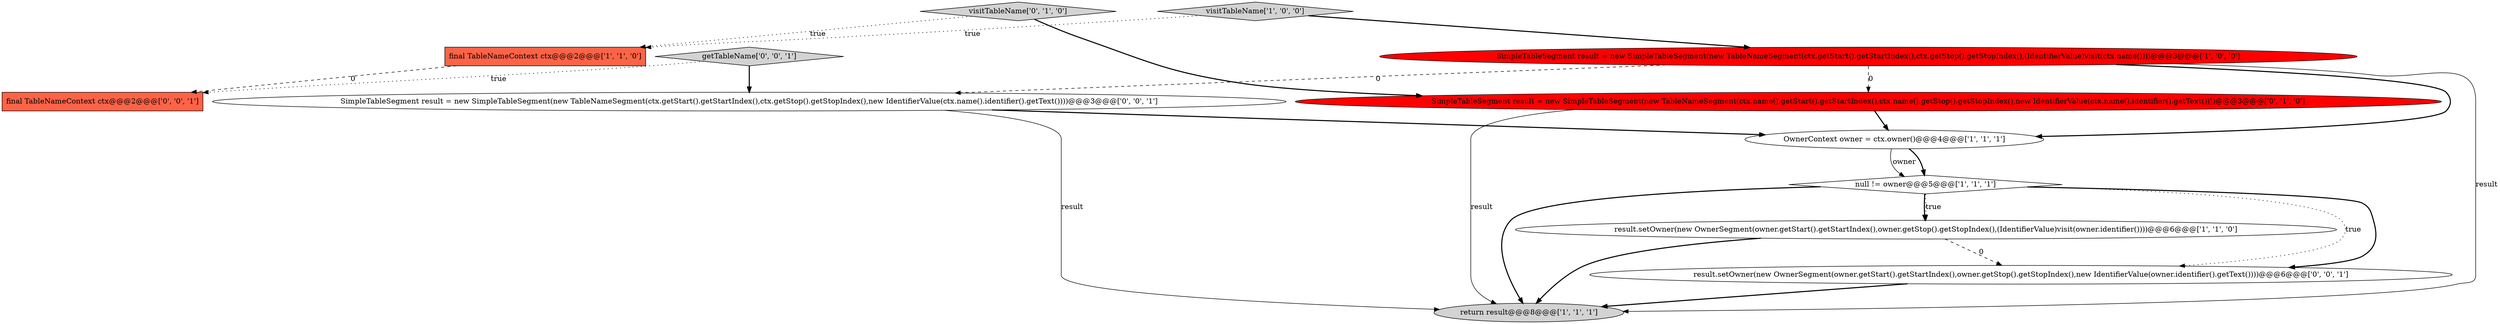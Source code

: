 digraph {
7 [style = filled, label = "visitTableName['0', '1', '0']", fillcolor = lightgray, shape = diamond image = "AAA0AAABBB2BBB"];
8 [style = filled, label = "SimpleTableSegment result = new SimpleTableSegment(new TableNameSegment(ctx.name().getStart().getStartIndex(),ctx.name().getStop().getStopIndex(),new IdentifierValue(ctx.name().identifier().getText())))@@@3@@@['0', '1', '0']", fillcolor = red, shape = ellipse image = "AAA1AAABBB2BBB"];
11 [style = filled, label = "SimpleTableSegment result = new SimpleTableSegment(new TableNameSegment(ctx.getStart().getStartIndex(),ctx.getStop().getStopIndex(),new IdentifierValue(ctx.name().identifier().getText())))@@@3@@@['0', '0', '1']", fillcolor = white, shape = ellipse image = "AAA0AAABBB3BBB"];
10 [style = filled, label = "final TableNameContext ctx@@@2@@@['0', '0', '1']", fillcolor = tomato, shape = box image = "AAA0AAABBB3BBB"];
5 [style = filled, label = "visitTableName['1', '0', '0']", fillcolor = lightgray, shape = diamond image = "AAA0AAABBB1BBB"];
4 [style = filled, label = "result.setOwner(new OwnerSegment(owner.getStart().getStartIndex(),owner.getStop().getStopIndex(),(IdentifierValue)visit(owner.identifier())))@@@6@@@['1', '1', '0']", fillcolor = white, shape = ellipse image = "AAA0AAABBB1BBB"];
0 [style = filled, label = "return result@@@8@@@['1', '1', '1']", fillcolor = lightgray, shape = ellipse image = "AAA0AAABBB1BBB"];
2 [style = filled, label = "final TableNameContext ctx@@@2@@@['1', '1', '0']", fillcolor = tomato, shape = box image = "AAA0AAABBB1BBB"];
3 [style = filled, label = "null != owner@@@5@@@['1', '1', '1']", fillcolor = white, shape = diamond image = "AAA0AAABBB1BBB"];
9 [style = filled, label = "getTableName['0', '0', '1']", fillcolor = lightgray, shape = diamond image = "AAA0AAABBB3BBB"];
12 [style = filled, label = "result.setOwner(new OwnerSegment(owner.getStart().getStartIndex(),owner.getStop().getStopIndex(),new IdentifierValue(owner.identifier().getText())))@@@6@@@['0', '0', '1']", fillcolor = white, shape = ellipse image = "AAA0AAABBB3BBB"];
1 [style = filled, label = "SimpleTableSegment result = new SimpleTableSegment(new TableNameSegment(ctx.getStart().getStartIndex(),ctx.getStop().getStopIndex(),(IdentifierValue)visit(ctx.name())))@@@3@@@['1', '0', '0']", fillcolor = red, shape = ellipse image = "AAA1AAABBB1BBB"];
6 [style = filled, label = "OwnerContext owner = ctx.owner()@@@4@@@['1', '1', '1']", fillcolor = white, shape = ellipse image = "AAA0AAABBB1BBB"];
6->3 [style = bold, label=""];
7->2 [style = dotted, label="true"];
9->11 [style = bold, label=""];
11->6 [style = bold, label=""];
3->4 [style = dotted, label="true"];
1->0 [style = solid, label="result"];
8->6 [style = bold, label=""];
3->12 [style = bold, label=""];
7->8 [style = bold, label=""];
12->0 [style = bold, label=""];
3->4 [style = bold, label=""];
11->0 [style = solid, label="result"];
3->0 [style = bold, label=""];
2->10 [style = dashed, label="0"];
4->0 [style = bold, label=""];
4->12 [style = dashed, label="0"];
5->1 [style = bold, label=""];
1->6 [style = bold, label=""];
6->3 [style = solid, label="owner"];
1->11 [style = dashed, label="0"];
3->12 [style = dotted, label="true"];
8->0 [style = solid, label="result"];
1->8 [style = dashed, label="0"];
9->10 [style = dotted, label="true"];
5->2 [style = dotted, label="true"];
}
